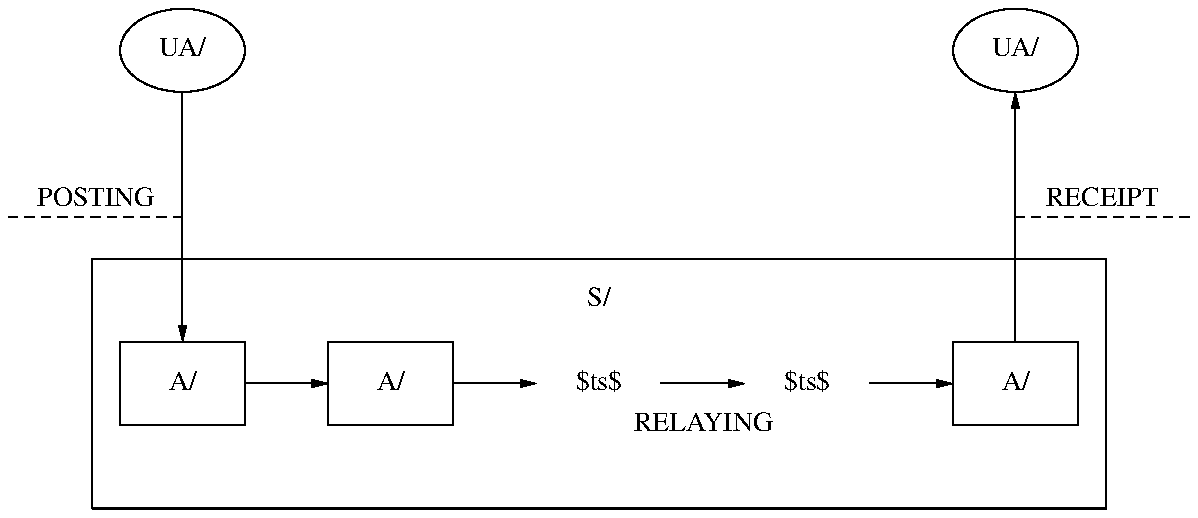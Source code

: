 .PS 5.9i
## figure 1
C1:	ellipse "\UA/"
B1:	box "\MTA/" with .n at (C1.s.x, C1.s.y-3*lineht)
B8:	box "\MTA/" with .w at (B1.e.x+linewid, B1.e.y)
B2:	box invis "$\ldots$" with .w at (B8.e.x+linewid, B1.e.y)
B9:	box invis "$\ldots$" with .w at (B2.e.x+linewid, B1.e.y)
B3:	box "\MTA/" with .w at (B9.e.x+linewid, B1.e.y)
C2:	ellipse "\UA/" with .s at (B3.n.x, C1.s.y)
##
	arrow from C1.s to B1.n
	arrow from B1.e to B8.w
	arrow from B8.e to B2.w
	arrow from B2.e to B9.w
	arrow from B9.e to B3.w
	arrow from B3.n to C2.s
##
B4:	box width B3.e.x+linewid/3-(B1.w.x-linewid/3) \
	    height 3*boxht \
	    with .c at B2.c
	move to (B4.n.x, B4.n.y-lineht/2); "\MTS/"
##
	line dashed "POSTING" "" \
		from (B4.w.x-linewid, B4.n.y+lineht/2) \
		to   (C1.s.x, B4.n.y+lineht/2)
	line dashed "RECEIPT" "" \
		from (B4.e.x+linewid, B4.n.y+lineht/2) \
		to   (C2.s.x, B4.n.y+lineht/2)
	move to ((B2.e.x+B9.w.x)/2, B2.s.y); "RELAYING"
##
.PE
